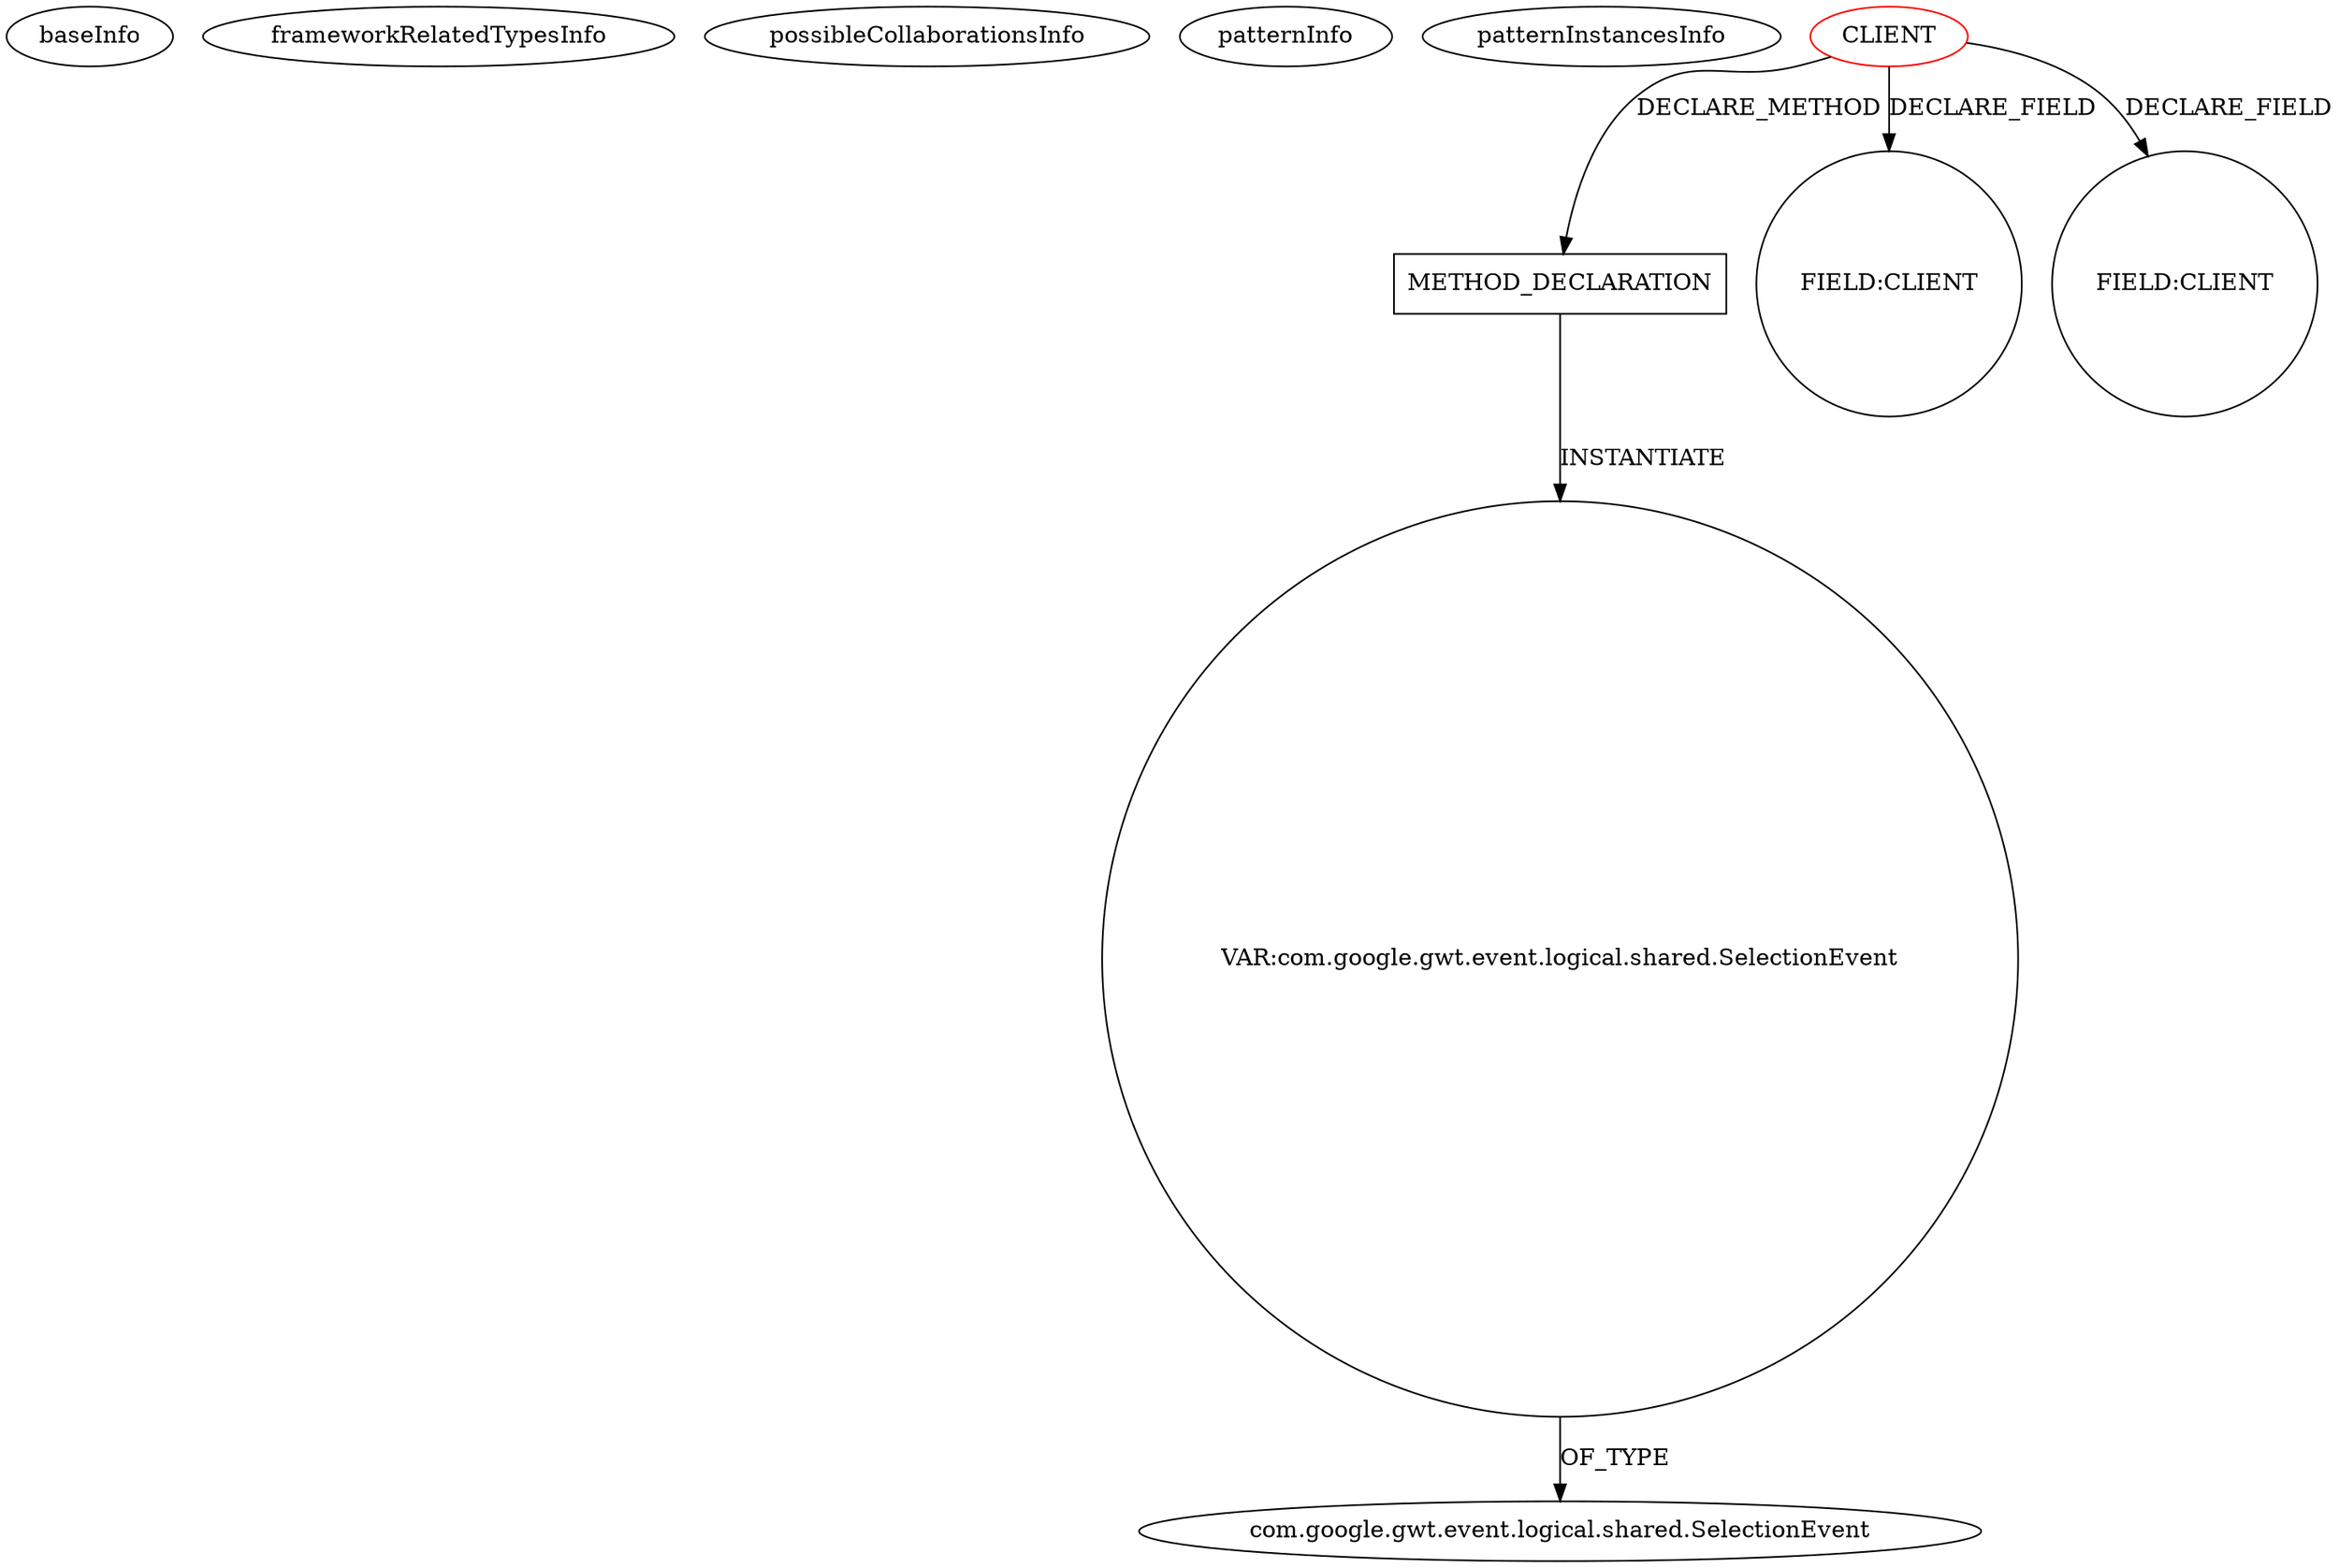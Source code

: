 digraph {
baseInfo[graphId=976,category="pattern",isAnonymous=false,possibleRelation=false]
frameworkRelatedTypesInfo[]
possibleCollaborationsInfo[]
patternInfo[frequency=2.0,patternRootClient=0]
patternInstancesInfo[0="Tok-Ziraja222~/Tok-Ziraja222/Ziraja222-master/src/ziraja/client/AppController.java~AppController~396",1="daonb-obudget~/daonb-obudget/obudget-master/src/client/src/org/obudget/client/Application.java~Application~1154"]
39[label="com.google.gwt.event.logical.shared.SelectionEvent",vertexType="FRAMEWORK_CLASS_TYPE",isFrameworkType=false]
37[label="VAR:com.google.gwt.event.logical.shared.SelectionEvent",vertexType="VARIABLE_EXPRESION",isFrameworkType=false,shape=circle]
29[label="METHOD_DECLARATION",vertexType="CLIENT_METHOD_DECLARATION",isFrameworkType=false,shape=box]
0[label="CLIENT",vertexType="ROOT_CLIENT_CLASS_DECLARATION",isFrameworkType=false,color=red]
6[label="FIELD:CLIENT",vertexType="FIELD_DECLARATION",isFrameworkType=false,shape=circle]
9[label="FIELD:CLIENT",vertexType="FIELD_DECLARATION",isFrameworkType=false,shape=circle]
0->6[label="DECLARE_FIELD"]
0->29[label="DECLARE_METHOD"]
37->39[label="OF_TYPE"]
0->9[label="DECLARE_FIELD"]
29->37[label="INSTANTIATE"]
}
